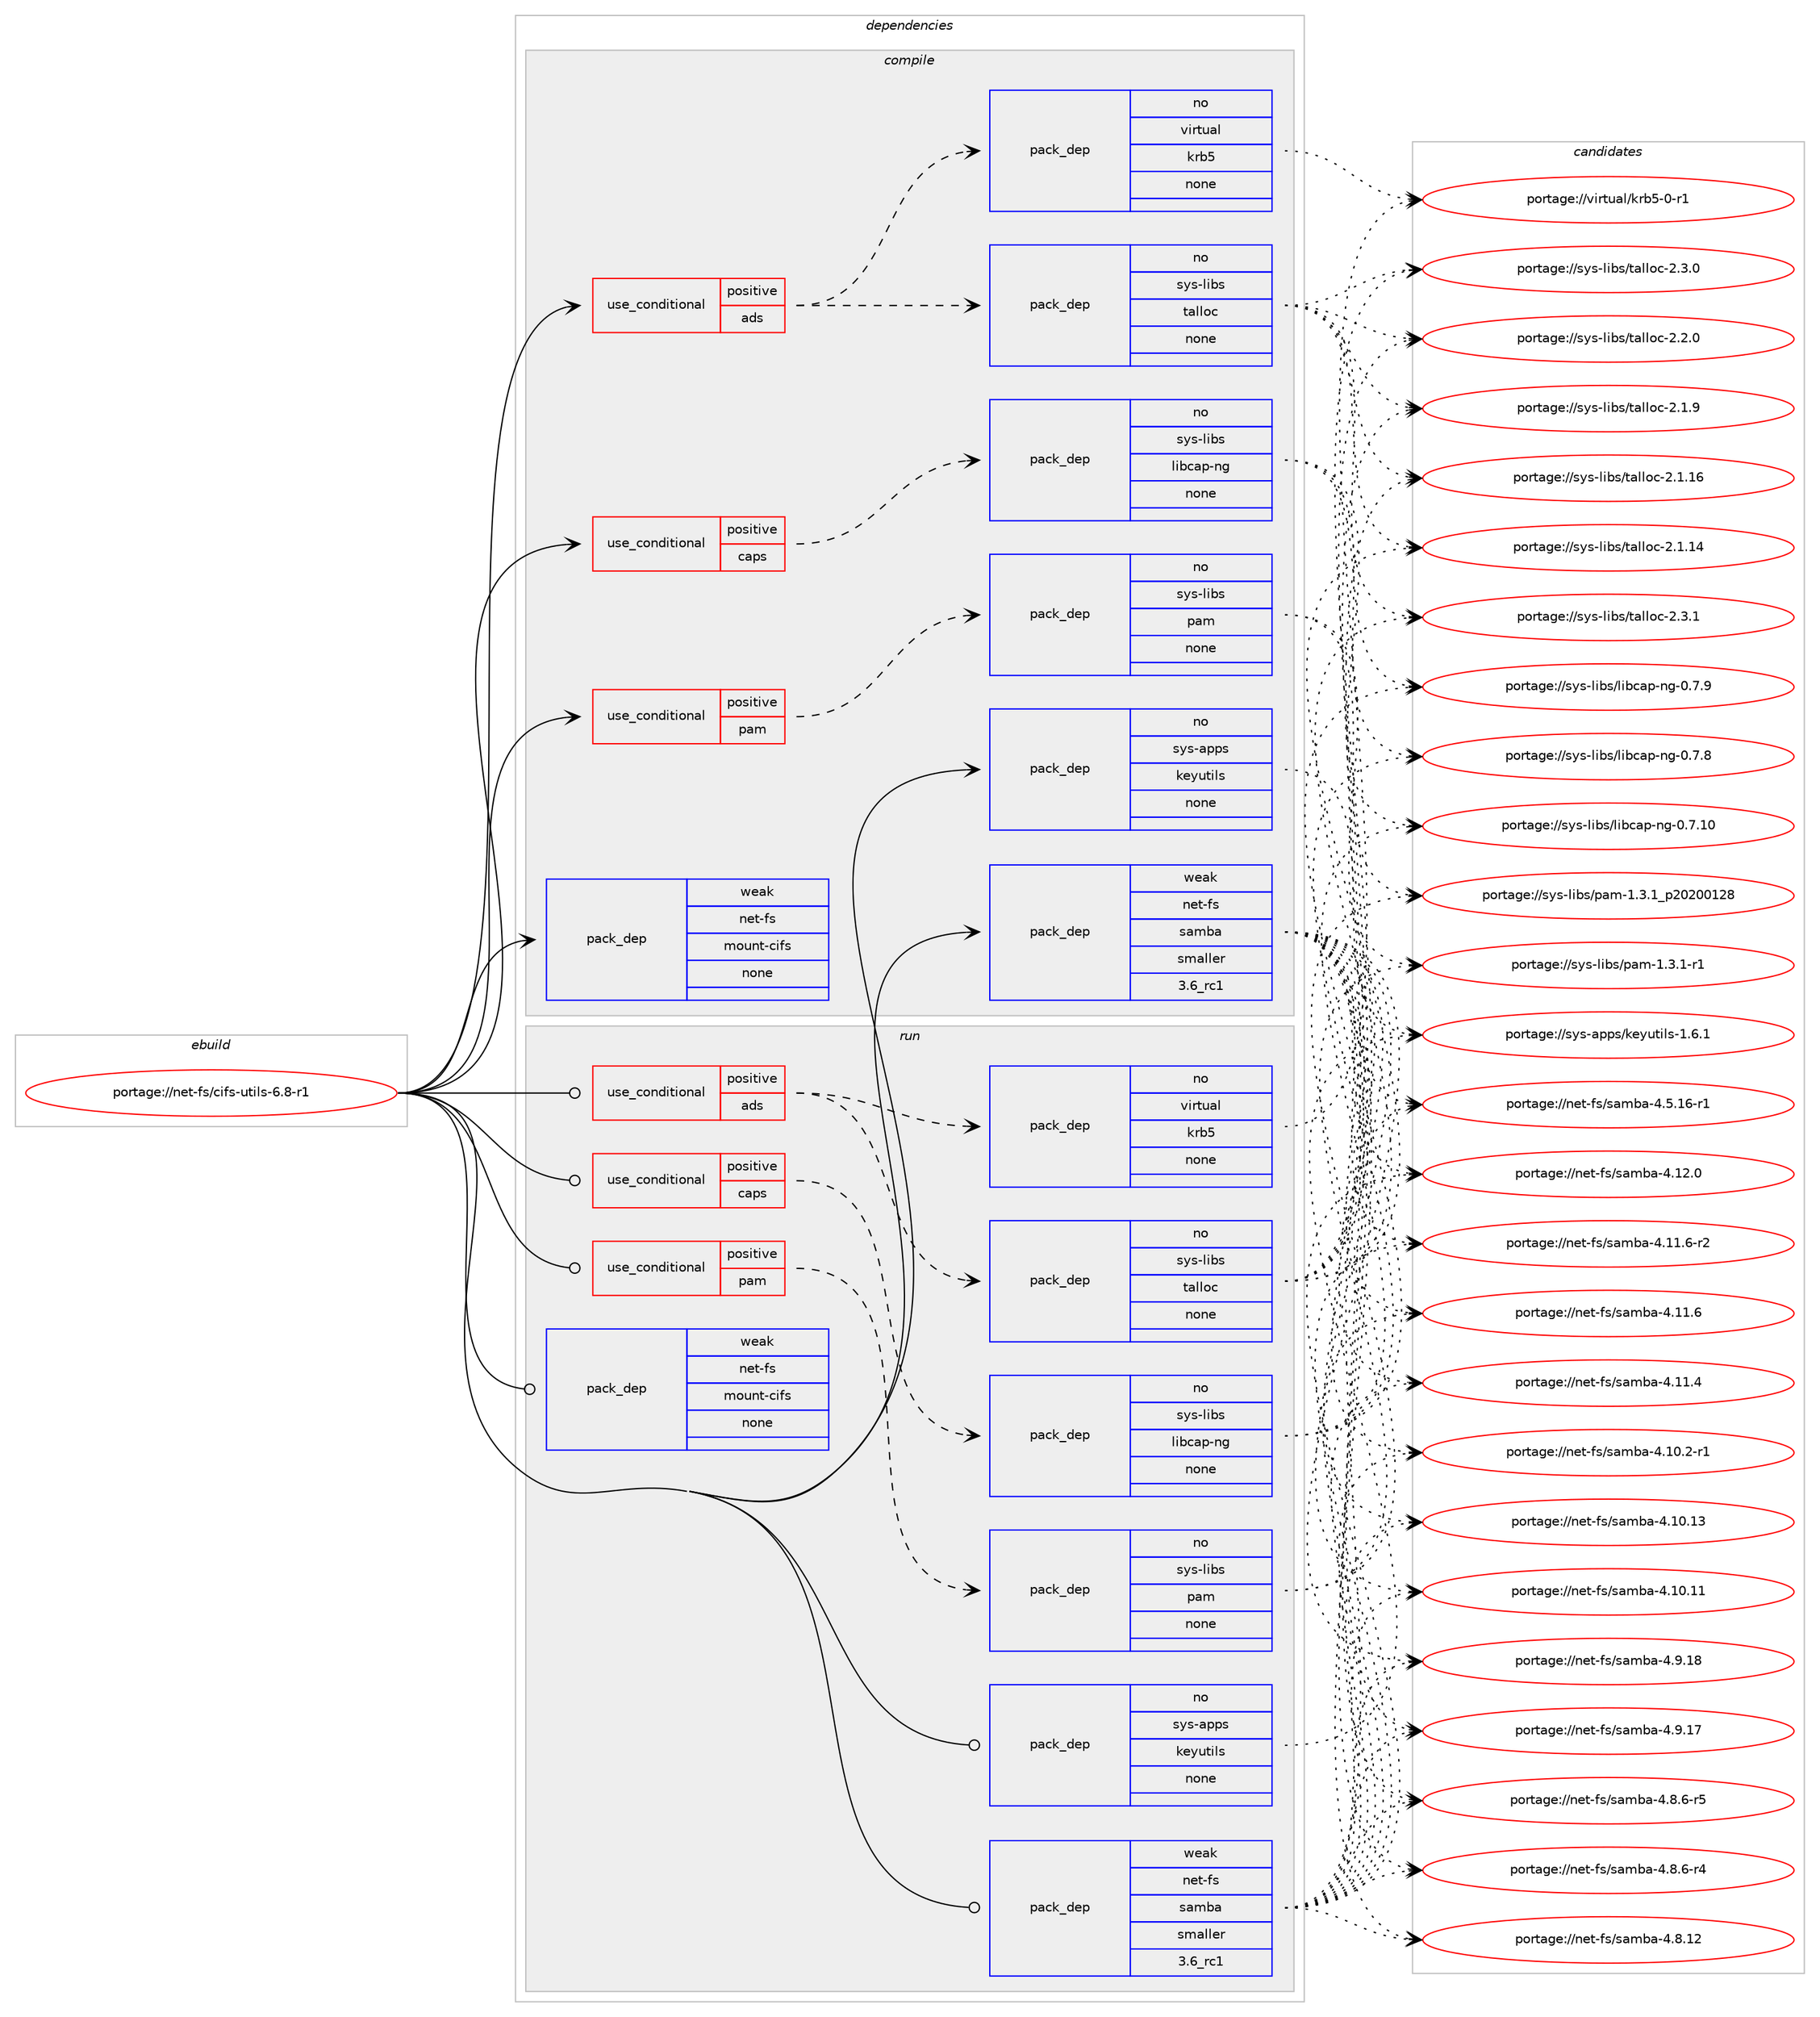 digraph prolog {

# *************
# Graph options
# *************

newrank=true;
concentrate=true;
compound=true;
graph [rankdir=LR,fontname=Helvetica,fontsize=10,ranksep=1.5];#, ranksep=2.5, nodesep=0.2];
edge  [arrowhead=vee];
node  [fontname=Helvetica,fontsize=10];

# **********
# The ebuild
# **********

subgraph cluster_leftcol {
color=gray;
rank=same;
label=<<i>ebuild</i>>;
id [label="portage://net-fs/cifs-utils-6.8-r1", color=red, width=4, href="../net-fs/cifs-utils-6.8-r1.svg"];
}

# ****************
# The dependencies
# ****************

subgraph cluster_midcol {
color=gray;
label=<<i>dependencies</i>>;
subgraph cluster_compile {
fillcolor="#eeeeee";
style=filled;
label=<<i>compile</i>>;
subgraph cond12813 {
dependency63349 [label=<<TABLE BORDER="0" CELLBORDER="1" CELLSPACING="0" CELLPADDING="4"><TR><TD ROWSPAN="3" CELLPADDING="10">use_conditional</TD></TR><TR><TD>positive</TD></TR><TR><TD>ads</TD></TR></TABLE>>, shape=none, color=red];
subgraph pack49299 {
dependency63350 [label=<<TABLE BORDER="0" CELLBORDER="1" CELLSPACING="0" CELLPADDING="4" WIDTH="220"><TR><TD ROWSPAN="6" CELLPADDING="30">pack_dep</TD></TR><TR><TD WIDTH="110">no</TD></TR><TR><TD>sys-libs</TD></TR><TR><TD>talloc</TD></TR><TR><TD>none</TD></TR><TR><TD></TD></TR></TABLE>>, shape=none, color=blue];
}
dependency63349:e -> dependency63350:w [weight=20,style="dashed",arrowhead="vee"];
subgraph pack49300 {
dependency63351 [label=<<TABLE BORDER="0" CELLBORDER="1" CELLSPACING="0" CELLPADDING="4" WIDTH="220"><TR><TD ROWSPAN="6" CELLPADDING="30">pack_dep</TD></TR><TR><TD WIDTH="110">no</TD></TR><TR><TD>virtual</TD></TR><TR><TD>krb5</TD></TR><TR><TD>none</TD></TR><TR><TD></TD></TR></TABLE>>, shape=none, color=blue];
}
dependency63349:e -> dependency63351:w [weight=20,style="dashed",arrowhead="vee"];
}
id:e -> dependency63349:w [weight=20,style="solid",arrowhead="vee"];
subgraph cond12814 {
dependency63352 [label=<<TABLE BORDER="0" CELLBORDER="1" CELLSPACING="0" CELLPADDING="4"><TR><TD ROWSPAN="3" CELLPADDING="10">use_conditional</TD></TR><TR><TD>positive</TD></TR><TR><TD>caps</TD></TR></TABLE>>, shape=none, color=red];
subgraph pack49301 {
dependency63353 [label=<<TABLE BORDER="0" CELLBORDER="1" CELLSPACING="0" CELLPADDING="4" WIDTH="220"><TR><TD ROWSPAN="6" CELLPADDING="30">pack_dep</TD></TR><TR><TD WIDTH="110">no</TD></TR><TR><TD>sys-libs</TD></TR><TR><TD>libcap-ng</TD></TR><TR><TD>none</TD></TR><TR><TD></TD></TR></TABLE>>, shape=none, color=blue];
}
dependency63352:e -> dependency63353:w [weight=20,style="dashed",arrowhead="vee"];
}
id:e -> dependency63352:w [weight=20,style="solid",arrowhead="vee"];
subgraph cond12815 {
dependency63354 [label=<<TABLE BORDER="0" CELLBORDER="1" CELLSPACING="0" CELLPADDING="4"><TR><TD ROWSPAN="3" CELLPADDING="10">use_conditional</TD></TR><TR><TD>positive</TD></TR><TR><TD>pam</TD></TR></TABLE>>, shape=none, color=red];
subgraph pack49302 {
dependency63355 [label=<<TABLE BORDER="0" CELLBORDER="1" CELLSPACING="0" CELLPADDING="4" WIDTH="220"><TR><TD ROWSPAN="6" CELLPADDING="30">pack_dep</TD></TR><TR><TD WIDTH="110">no</TD></TR><TR><TD>sys-libs</TD></TR><TR><TD>pam</TD></TR><TR><TD>none</TD></TR><TR><TD></TD></TR></TABLE>>, shape=none, color=blue];
}
dependency63354:e -> dependency63355:w [weight=20,style="dashed",arrowhead="vee"];
}
id:e -> dependency63354:w [weight=20,style="solid",arrowhead="vee"];
subgraph pack49303 {
dependency63356 [label=<<TABLE BORDER="0" CELLBORDER="1" CELLSPACING="0" CELLPADDING="4" WIDTH="220"><TR><TD ROWSPAN="6" CELLPADDING="30">pack_dep</TD></TR><TR><TD WIDTH="110">no</TD></TR><TR><TD>sys-apps</TD></TR><TR><TD>keyutils</TD></TR><TR><TD>none</TD></TR><TR><TD></TD></TR></TABLE>>, shape=none, color=blue];
}
id:e -> dependency63356:w [weight=20,style="solid",arrowhead="vee"];
subgraph pack49304 {
dependency63357 [label=<<TABLE BORDER="0" CELLBORDER="1" CELLSPACING="0" CELLPADDING="4" WIDTH="220"><TR><TD ROWSPAN="6" CELLPADDING="30">pack_dep</TD></TR><TR><TD WIDTH="110">weak</TD></TR><TR><TD>net-fs</TD></TR><TR><TD>mount-cifs</TD></TR><TR><TD>none</TD></TR><TR><TD></TD></TR></TABLE>>, shape=none, color=blue];
}
id:e -> dependency63357:w [weight=20,style="solid",arrowhead="vee"];
subgraph pack49305 {
dependency63358 [label=<<TABLE BORDER="0" CELLBORDER="1" CELLSPACING="0" CELLPADDING="4" WIDTH="220"><TR><TD ROWSPAN="6" CELLPADDING="30">pack_dep</TD></TR><TR><TD WIDTH="110">weak</TD></TR><TR><TD>net-fs</TD></TR><TR><TD>samba</TD></TR><TR><TD>smaller</TD></TR><TR><TD>3.6_rc1</TD></TR></TABLE>>, shape=none, color=blue];
}
id:e -> dependency63358:w [weight=20,style="solid",arrowhead="vee"];
}
subgraph cluster_compileandrun {
fillcolor="#eeeeee";
style=filled;
label=<<i>compile and run</i>>;
}
subgraph cluster_run {
fillcolor="#eeeeee";
style=filled;
label=<<i>run</i>>;
subgraph cond12816 {
dependency63359 [label=<<TABLE BORDER="0" CELLBORDER="1" CELLSPACING="0" CELLPADDING="4"><TR><TD ROWSPAN="3" CELLPADDING="10">use_conditional</TD></TR><TR><TD>positive</TD></TR><TR><TD>ads</TD></TR></TABLE>>, shape=none, color=red];
subgraph pack49306 {
dependency63360 [label=<<TABLE BORDER="0" CELLBORDER="1" CELLSPACING="0" CELLPADDING="4" WIDTH="220"><TR><TD ROWSPAN="6" CELLPADDING="30">pack_dep</TD></TR><TR><TD WIDTH="110">no</TD></TR><TR><TD>sys-libs</TD></TR><TR><TD>talloc</TD></TR><TR><TD>none</TD></TR><TR><TD></TD></TR></TABLE>>, shape=none, color=blue];
}
dependency63359:e -> dependency63360:w [weight=20,style="dashed",arrowhead="vee"];
subgraph pack49307 {
dependency63361 [label=<<TABLE BORDER="0" CELLBORDER="1" CELLSPACING="0" CELLPADDING="4" WIDTH="220"><TR><TD ROWSPAN="6" CELLPADDING="30">pack_dep</TD></TR><TR><TD WIDTH="110">no</TD></TR><TR><TD>virtual</TD></TR><TR><TD>krb5</TD></TR><TR><TD>none</TD></TR><TR><TD></TD></TR></TABLE>>, shape=none, color=blue];
}
dependency63359:e -> dependency63361:w [weight=20,style="dashed",arrowhead="vee"];
}
id:e -> dependency63359:w [weight=20,style="solid",arrowhead="odot"];
subgraph cond12817 {
dependency63362 [label=<<TABLE BORDER="0" CELLBORDER="1" CELLSPACING="0" CELLPADDING="4"><TR><TD ROWSPAN="3" CELLPADDING="10">use_conditional</TD></TR><TR><TD>positive</TD></TR><TR><TD>caps</TD></TR></TABLE>>, shape=none, color=red];
subgraph pack49308 {
dependency63363 [label=<<TABLE BORDER="0" CELLBORDER="1" CELLSPACING="0" CELLPADDING="4" WIDTH="220"><TR><TD ROWSPAN="6" CELLPADDING="30">pack_dep</TD></TR><TR><TD WIDTH="110">no</TD></TR><TR><TD>sys-libs</TD></TR><TR><TD>libcap-ng</TD></TR><TR><TD>none</TD></TR><TR><TD></TD></TR></TABLE>>, shape=none, color=blue];
}
dependency63362:e -> dependency63363:w [weight=20,style="dashed",arrowhead="vee"];
}
id:e -> dependency63362:w [weight=20,style="solid",arrowhead="odot"];
subgraph cond12818 {
dependency63364 [label=<<TABLE BORDER="0" CELLBORDER="1" CELLSPACING="0" CELLPADDING="4"><TR><TD ROWSPAN="3" CELLPADDING="10">use_conditional</TD></TR><TR><TD>positive</TD></TR><TR><TD>pam</TD></TR></TABLE>>, shape=none, color=red];
subgraph pack49309 {
dependency63365 [label=<<TABLE BORDER="0" CELLBORDER="1" CELLSPACING="0" CELLPADDING="4" WIDTH="220"><TR><TD ROWSPAN="6" CELLPADDING="30">pack_dep</TD></TR><TR><TD WIDTH="110">no</TD></TR><TR><TD>sys-libs</TD></TR><TR><TD>pam</TD></TR><TR><TD>none</TD></TR><TR><TD></TD></TR></TABLE>>, shape=none, color=blue];
}
dependency63364:e -> dependency63365:w [weight=20,style="dashed",arrowhead="vee"];
}
id:e -> dependency63364:w [weight=20,style="solid",arrowhead="odot"];
subgraph pack49310 {
dependency63366 [label=<<TABLE BORDER="0" CELLBORDER="1" CELLSPACING="0" CELLPADDING="4" WIDTH="220"><TR><TD ROWSPAN="6" CELLPADDING="30">pack_dep</TD></TR><TR><TD WIDTH="110">no</TD></TR><TR><TD>sys-apps</TD></TR><TR><TD>keyutils</TD></TR><TR><TD>none</TD></TR><TR><TD></TD></TR></TABLE>>, shape=none, color=blue];
}
id:e -> dependency63366:w [weight=20,style="solid",arrowhead="odot"];
subgraph pack49311 {
dependency63367 [label=<<TABLE BORDER="0" CELLBORDER="1" CELLSPACING="0" CELLPADDING="4" WIDTH="220"><TR><TD ROWSPAN="6" CELLPADDING="30">pack_dep</TD></TR><TR><TD WIDTH="110">weak</TD></TR><TR><TD>net-fs</TD></TR><TR><TD>mount-cifs</TD></TR><TR><TD>none</TD></TR><TR><TD></TD></TR></TABLE>>, shape=none, color=blue];
}
id:e -> dependency63367:w [weight=20,style="solid",arrowhead="odot"];
subgraph pack49312 {
dependency63368 [label=<<TABLE BORDER="0" CELLBORDER="1" CELLSPACING="0" CELLPADDING="4" WIDTH="220"><TR><TD ROWSPAN="6" CELLPADDING="30">pack_dep</TD></TR><TR><TD WIDTH="110">weak</TD></TR><TR><TD>net-fs</TD></TR><TR><TD>samba</TD></TR><TR><TD>smaller</TD></TR><TR><TD>3.6_rc1</TD></TR></TABLE>>, shape=none, color=blue];
}
id:e -> dependency63368:w [weight=20,style="solid",arrowhead="odot"];
}
}

# **************
# The candidates
# **************

subgraph cluster_choices {
rank=same;
color=gray;
label=<<i>candidates</i>>;

subgraph choice49299 {
color=black;
nodesep=1;
choice1151211154510810598115471169710810811199455046514649 [label="portage://sys-libs/talloc-2.3.1", color=red, width=4,href="../sys-libs/talloc-2.3.1.svg"];
choice1151211154510810598115471169710810811199455046514648 [label="portage://sys-libs/talloc-2.3.0", color=red, width=4,href="../sys-libs/talloc-2.3.0.svg"];
choice1151211154510810598115471169710810811199455046504648 [label="portage://sys-libs/talloc-2.2.0", color=red, width=4,href="../sys-libs/talloc-2.2.0.svg"];
choice1151211154510810598115471169710810811199455046494657 [label="portage://sys-libs/talloc-2.1.9", color=red, width=4,href="../sys-libs/talloc-2.1.9.svg"];
choice115121115451081059811547116971081081119945504649464954 [label="portage://sys-libs/talloc-2.1.16", color=red, width=4,href="../sys-libs/talloc-2.1.16.svg"];
choice115121115451081059811547116971081081119945504649464952 [label="portage://sys-libs/talloc-2.1.14", color=red, width=4,href="../sys-libs/talloc-2.1.14.svg"];
dependency63350:e -> choice1151211154510810598115471169710810811199455046514649:w [style=dotted,weight="100"];
dependency63350:e -> choice1151211154510810598115471169710810811199455046514648:w [style=dotted,weight="100"];
dependency63350:e -> choice1151211154510810598115471169710810811199455046504648:w [style=dotted,weight="100"];
dependency63350:e -> choice1151211154510810598115471169710810811199455046494657:w [style=dotted,weight="100"];
dependency63350:e -> choice115121115451081059811547116971081081119945504649464954:w [style=dotted,weight="100"];
dependency63350:e -> choice115121115451081059811547116971081081119945504649464952:w [style=dotted,weight="100"];
}
subgraph choice49300 {
color=black;
nodesep=1;
choice1181051141161179710847107114985345484511449 [label="portage://virtual/krb5-0-r1", color=red, width=4,href="../virtual/krb5-0-r1.svg"];
dependency63351:e -> choice1181051141161179710847107114985345484511449:w [style=dotted,weight="100"];
}
subgraph choice49301 {
color=black;
nodesep=1;
choice11512111545108105981154710810598999711245110103454846554657 [label="portage://sys-libs/libcap-ng-0.7.9", color=red, width=4,href="../sys-libs/libcap-ng-0.7.9.svg"];
choice11512111545108105981154710810598999711245110103454846554656 [label="portage://sys-libs/libcap-ng-0.7.8", color=red, width=4,href="../sys-libs/libcap-ng-0.7.8.svg"];
choice1151211154510810598115471081059899971124511010345484655464948 [label="portage://sys-libs/libcap-ng-0.7.10", color=red, width=4,href="../sys-libs/libcap-ng-0.7.10.svg"];
dependency63353:e -> choice11512111545108105981154710810598999711245110103454846554657:w [style=dotted,weight="100"];
dependency63353:e -> choice11512111545108105981154710810598999711245110103454846554656:w [style=dotted,weight="100"];
dependency63353:e -> choice1151211154510810598115471081059899971124511010345484655464948:w [style=dotted,weight="100"];
}
subgraph choice49302 {
color=black;
nodesep=1;
choice11512111545108105981154711297109454946514649951125048504848495056 [label="portage://sys-libs/pam-1.3.1_p20200128", color=red, width=4,href="../sys-libs/pam-1.3.1_p20200128.svg"];
choice115121115451081059811547112971094549465146494511449 [label="portage://sys-libs/pam-1.3.1-r1", color=red, width=4,href="../sys-libs/pam-1.3.1-r1.svg"];
dependency63355:e -> choice11512111545108105981154711297109454946514649951125048504848495056:w [style=dotted,weight="100"];
dependency63355:e -> choice115121115451081059811547112971094549465146494511449:w [style=dotted,weight="100"];
}
subgraph choice49303 {
color=black;
nodesep=1;
choice115121115459711211211547107101121117116105108115454946544649 [label="portage://sys-apps/keyutils-1.6.1", color=red, width=4,href="../sys-apps/keyutils-1.6.1.svg"];
dependency63356:e -> choice115121115459711211211547107101121117116105108115454946544649:w [style=dotted,weight="100"];
}
subgraph choice49304 {
color=black;
nodesep=1;
}
subgraph choice49305 {
color=black;
nodesep=1;
choice110101116451021154711597109989745524657464956 [label="portage://net-fs/samba-4.9.18", color=red, width=4,href="../net-fs/samba-4.9.18.svg"];
choice110101116451021154711597109989745524657464955 [label="portage://net-fs/samba-4.9.17", color=red, width=4,href="../net-fs/samba-4.9.17.svg"];
choice11010111645102115471159710998974552465646544511453 [label="portage://net-fs/samba-4.8.6-r5", color=red, width=4,href="../net-fs/samba-4.8.6-r5.svg"];
choice11010111645102115471159710998974552465646544511452 [label="portage://net-fs/samba-4.8.6-r4", color=red, width=4,href="../net-fs/samba-4.8.6-r4.svg"];
choice110101116451021154711597109989745524656464950 [label="portage://net-fs/samba-4.8.12", color=red, width=4,href="../net-fs/samba-4.8.12.svg"];
choice1101011164510211547115971099897455246534649544511449 [label="portage://net-fs/samba-4.5.16-r1", color=red, width=4,href="../net-fs/samba-4.5.16-r1.svg"];
choice110101116451021154711597109989745524649504648 [label="portage://net-fs/samba-4.12.0", color=red, width=4,href="../net-fs/samba-4.12.0.svg"];
choice1101011164510211547115971099897455246494946544511450 [label="portage://net-fs/samba-4.11.6-r2", color=red, width=4,href="../net-fs/samba-4.11.6-r2.svg"];
choice110101116451021154711597109989745524649494654 [label="portage://net-fs/samba-4.11.6", color=red, width=4,href="../net-fs/samba-4.11.6.svg"];
choice110101116451021154711597109989745524649494652 [label="portage://net-fs/samba-4.11.4", color=red, width=4,href="../net-fs/samba-4.11.4.svg"];
choice1101011164510211547115971099897455246494846504511449 [label="portage://net-fs/samba-4.10.2-r1", color=red, width=4,href="../net-fs/samba-4.10.2-r1.svg"];
choice11010111645102115471159710998974552464948464951 [label="portage://net-fs/samba-4.10.13", color=red, width=4,href="../net-fs/samba-4.10.13.svg"];
choice11010111645102115471159710998974552464948464949 [label="portage://net-fs/samba-4.10.11", color=red, width=4,href="../net-fs/samba-4.10.11.svg"];
dependency63358:e -> choice110101116451021154711597109989745524657464956:w [style=dotted,weight="100"];
dependency63358:e -> choice110101116451021154711597109989745524657464955:w [style=dotted,weight="100"];
dependency63358:e -> choice11010111645102115471159710998974552465646544511453:w [style=dotted,weight="100"];
dependency63358:e -> choice11010111645102115471159710998974552465646544511452:w [style=dotted,weight="100"];
dependency63358:e -> choice110101116451021154711597109989745524656464950:w [style=dotted,weight="100"];
dependency63358:e -> choice1101011164510211547115971099897455246534649544511449:w [style=dotted,weight="100"];
dependency63358:e -> choice110101116451021154711597109989745524649504648:w [style=dotted,weight="100"];
dependency63358:e -> choice1101011164510211547115971099897455246494946544511450:w [style=dotted,weight="100"];
dependency63358:e -> choice110101116451021154711597109989745524649494654:w [style=dotted,weight="100"];
dependency63358:e -> choice110101116451021154711597109989745524649494652:w [style=dotted,weight="100"];
dependency63358:e -> choice1101011164510211547115971099897455246494846504511449:w [style=dotted,weight="100"];
dependency63358:e -> choice11010111645102115471159710998974552464948464951:w [style=dotted,weight="100"];
dependency63358:e -> choice11010111645102115471159710998974552464948464949:w [style=dotted,weight="100"];
}
subgraph choice49306 {
color=black;
nodesep=1;
choice1151211154510810598115471169710810811199455046514649 [label="portage://sys-libs/talloc-2.3.1", color=red, width=4,href="../sys-libs/talloc-2.3.1.svg"];
choice1151211154510810598115471169710810811199455046514648 [label="portage://sys-libs/talloc-2.3.0", color=red, width=4,href="../sys-libs/talloc-2.3.0.svg"];
choice1151211154510810598115471169710810811199455046504648 [label="portage://sys-libs/talloc-2.2.0", color=red, width=4,href="../sys-libs/talloc-2.2.0.svg"];
choice1151211154510810598115471169710810811199455046494657 [label="portage://sys-libs/talloc-2.1.9", color=red, width=4,href="../sys-libs/talloc-2.1.9.svg"];
choice115121115451081059811547116971081081119945504649464954 [label="portage://sys-libs/talloc-2.1.16", color=red, width=4,href="../sys-libs/talloc-2.1.16.svg"];
choice115121115451081059811547116971081081119945504649464952 [label="portage://sys-libs/talloc-2.1.14", color=red, width=4,href="../sys-libs/talloc-2.1.14.svg"];
dependency63360:e -> choice1151211154510810598115471169710810811199455046514649:w [style=dotted,weight="100"];
dependency63360:e -> choice1151211154510810598115471169710810811199455046514648:w [style=dotted,weight="100"];
dependency63360:e -> choice1151211154510810598115471169710810811199455046504648:w [style=dotted,weight="100"];
dependency63360:e -> choice1151211154510810598115471169710810811199455046494657:w [style=dotted,weight="100"];
dependency63360:e -> choice115121115451081059811547116971081081119945504649464954:w [style=dotted,weight="100"];
dependency63360:e -> choice115121115451081059811547116971081081119945504649464952:w [style=dotted,weight="100"];
}
subgraph choice49307 {
color=black;
nodesep=1;
choice1181051141161179710847107114985345484511449 [label="portage://virtual/krb5-0-r1", color=red, width=4,href="../virtual/krb5-0-r1.svg"];
dependency63361:e -> choice1181051141161179710847107114985345484511449:w [style=dotted,weight="100"];
}
subgraph choice49308 {
color=black;
nodesep=1;
choice11512111545108105981154710810598999711245110103454846554657 [label="portage://sys-libs/libcap-ng-0.7.9", color=red, width=4,href="../sys-libs/libcap-ng-0.7.9.svg"];
choice11512111545108105981154710810598999711245110103454846554656 [label="portage://sys-libs/libcap-ng-0.7.8", color=red, width=4,href="../sys-libs/libcap-ng-0.7.8.svg"];
choice1151211154510810598115471081059899971124511010345484655464948 [label="portage://sys-libs/libcap-ng-0.7.10", color=red, width=4,href="../sys-libs/libcap-ng-0.7.10.svg"];
dependency63363:e -> choice11512111545108105981154710810598999711245110103454846554657:w [style=dotted,weight="100"];
dependency63363:e -> choice11512111545108105981154710810598999711245110103454846554656:w [style=dotted,weight="100"];
dependency63363:e -> choice1151211154510810598115471081059899971124511010345484655464948:w [style=dotted,weight="100"];
}
subgraph choice49309 {
color=black;
nodesep=1;
choice11512111545108105981154711297109454946514649951125048504848495056 [label="portage://sys-libs/pam-1.3.1_p20200128", color=red, width=4,href="../sys-libs/pam-1.3.1_p20200128.svg"];
choice115121115451081059811547112971094549465146494511449 [label="portage://sys-libs/pam-1.3.1-r1", color=red, width=4,href="../sys-libs/pam-1.3.1-r1.svg"];
dependency63365:e -> choice11512111545108105981154711297109454946514649951125048504848495056:w [style=dotted,weight="100"];
dependency63365:e -> choice115121115451081059811547112971094549465146494511449:w [style=dotted,weight="100"];
}
subgraph choice49310 {
color=black;
nodesep=1;
choice115121115459711211211547107101121117116105108115454946544649 [label="portage://sys-apps/keyutils-1.6.1", color=red, width=4,href="../sys-apps/keyutils-1.6.1.svg"];
dependency63366:e -> choice115121115459711211211547107101121117116105108115454946544649:w [style=dotted,weight="100"];
}
subgraph choice49311 {
color=black;
nodesep=1;
}
subgraph choice49312 {
color=black;
nodesep=1;
choice110101116451021154711597109989745524657464956 [label="portage://net-fs/samba-4.9.18", color=red, width=4,href="../net-fs/samba-4.9.18.svg"];
choice110101116451021154711597109989745524657464955 [label="portage://net-fs/samba-4.9.17", color=red, width=4,href="../net-fs/samba-4.9.17.svg"];
choice11010111645102115471159710998974552465646544511453 [label="portage://net-fs/samba-4.8.6-r5", color=red, width=4,href="../net-fs/samba-4.8.6-r5.svg"];
choice11010111645102115471159710998974552465646544511452 [label="portage://net-fs/samba-4.8.6-r4", color=red, width=4,href="../net-fs/samba-4.8.6-r4.svg"];
choice110101116451021154711597109989745524656464950 [label="portage://net-fs/samba-4.8.12", color=red, width=4,href="../net-fs/samba-4.8.12.svg"];
choice1101011164510211547115971099897455246534649544511449 [label="portage://net-fs/samba-4.5.16-r1", color=red, width=4,href="../net-fs/samba-4.5.16-r1.svg"];
choice110101116451021154711597109989745524649504648 [label="portage://net-fs/samba-4.12.0", color=red, width=4,href="../net-fs/samba-4.12.0.svg"];
choice1101011164510211547115971099897455246494946544511450 [label="portage://net-fs/samba-4.11.6-r2", color=red, width=4,href="../net-fs/samba-4.11.6-r2.svg"];
choice110101116451021154711597109989745524649494654 [label="portage://net-fs/samba-4.11.6", color=red, width=4,href="../net-fs/samba-4.11.6.svg"];
choice110101116451021154711597109989745524649494652 [label="portage://net-fs/samba-4.11.4", color=red, width=4,href="../net-fs/samba-4.11.4.svg"];
choice1101011164510211547115971099897455246494846504511449 [label="portage://net-fs/samba-4.10.2-r1", color=red, width=4,href="../net-fs/samba-4.10.2-r1.svg"];
choice11010111645102115471159710998974552464948464951 [label="portage://net-fs/samba-4.10.13", color=red, width=4,href="../net-fs/samba-4.10.13.svg"];
choice11010111645102115471159710998974552464948464949 [label="portage://net-fs/samba-4.10.11", color=red, width=4,href="../net-fs/samba-4.10.11.svg"];
dependency63368:e -> choice110101116451021154711597109989745524657464956:w [style=dotted,weight="100"];
dependency63368:e -> choice110101116451021154711597109989745524657464955:w [style=dotted,weight="100"];
dependency63368:e -> choice11010111645102115471159710998974552465646544511453:w [style=dotted,weight="100"];
dependency63368:e -> choice11010111645102115471159710998974552465646544511452:w [style=dotted,weight="100"];
dependency63368:e -> choice110101116451021154711597109989745524656464950:w [style=dotted,weight="100"];
dependency63368:e -> choice1101011164510211547115971099897455246534649544511449:w [style=dotted,weight="100"];
dependency63368:e -> choice110101116451021154711597109989745524649504648:w [style=dotted,weight="100"];
dependency63368:e -> choice1101011164510211547115971099897455246494946544511450:w [style=dotted,weight="100"];
dependency63368:e -> choice110101116451021154711597109989745524649494654:w [style=dotted,weight="100"];
dependency63368:e -> choice110101116451021154711597109989745524649494652:w [style=dotted,weight="100"];
dependency63368:e -> choice1101011164510211547115971099897455246494846504511449:w [style=dotted,weight="100"];
dependency63368:e -> choice11010111645102115471159710998974552464948464951:w [style=dotted,weight="100"];
dependency63368:e -> choice11010111645102115471159710998974552464948464949:w [style=dotted,weight="100"];
}
}

}

